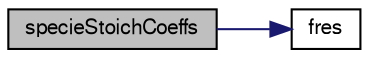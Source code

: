 digraph "specieStoichCoeffs"
{
  bgcolor="transparent";
  edge [fontname="FreeSans",fontsize="10",labelfontname="FreeSans",labelfontsize="10"];
  node [fontname="FreeSans",fontsize="10",shape=record];
  rankdir="LR";
  Node114 [label="specieStoichCoeffs",height=0.2,width=0.4,color="black", fillcolor="grey75", style="filled", fontcolor="black"];
  Node114 -> Node115 [color="midnightblue",fontsize="10",style="solid",fontname="FreeSans"];
  Node115 [label="fres",height=0.2,width=0.4,color="black",URL="$a30154.html#a4ff6a58ecadd046f044dd96219305950",tooltip="Return the list of components residual. "];
}
